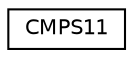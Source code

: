 digraph "Grafische Darstellung der Klassenhierarchie"
{
  edge [fontname="Helvetica",fontsize="10",labelfontname="Helvetica",labelfontsize="10"];
  node [fontname="Helvetica",fontsize="10",shape=record];
  rankdir="LR";
  Node0 [label="CMPS11",height=0.2,width=0.4,color="black", fillcolor="white", style="filled",URL="$classCMPS11.html",tooltip="CMPS11 sensor Klasse. Es kann nur ein Sensor (ein Objekt) pro Roboter verwendet werden. "];
}
